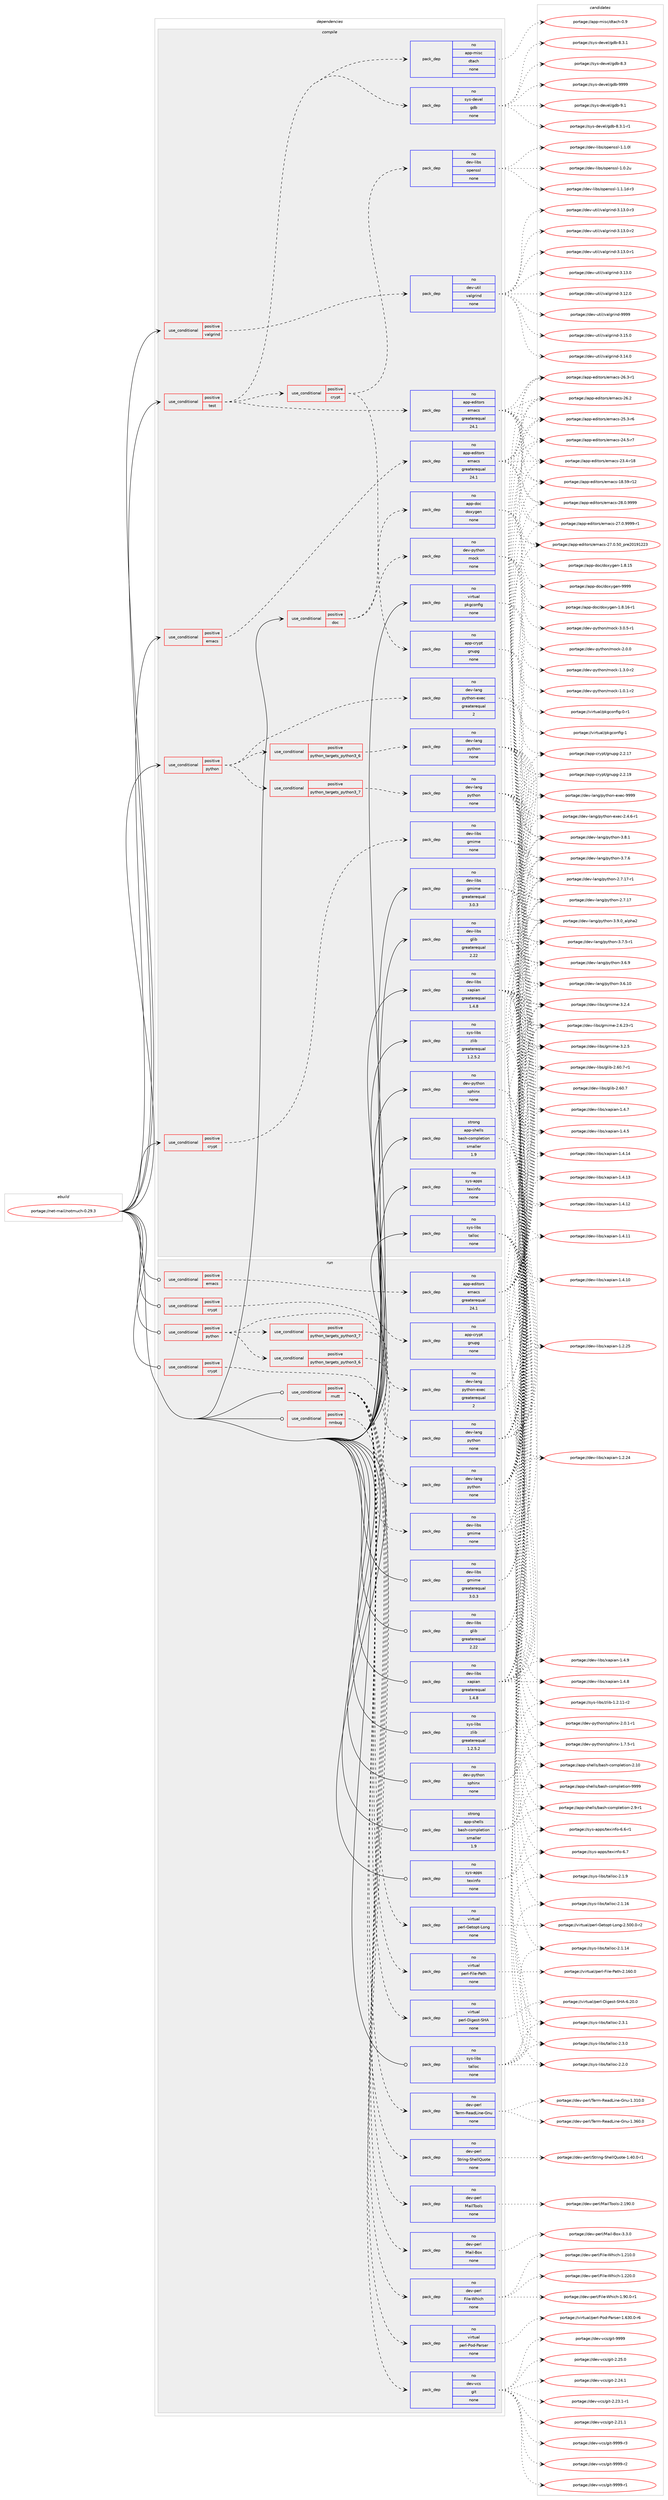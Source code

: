 digraph prolog {

# *************
# Graph options
# *************

newrank=true;
concentrate=true;
compound=true;
graph [rankdir=LR,fontname=Helvetica,fontsize=10,ranksep=1.5];#, ranksep=2.5, nodesep=0.2];
edge  [arrowhead=vee];
node  [fontname=Helvetica,fontsize=10];

# **********
# The ebuild
# **********

subgraph cluster_leftcol {
color=gray;
rank=same;
label=<<i>ebuild</i>>;
id [label="portage://net-mail/notmuch-0.29.3", color=red, width=4, href="../net-mail/notmuch-0.29.3.svg"];
}

# ****************
# The dependencies
# ****************

subgraph cluster_midcol {
color=gray;
label=<<i>dependencies</i>>;
subgraph cluster_compile {
fillcolor="#eeeeee";
style=filled;
label=<<i>compile</i>>;
subgraph cond28065 {
dependency133057 [label=<<TABLE BORDER="0" CELLBORDER="1" CELLSPACING="0" CELLPADDING="4"><TR><TD ROWSPAN="3" CELLPADDING="10">use_conditional</TD></TR><TR><TD>positive</TD></TR><TR><TD>crypt</TD></TR></TABLE>>, shape=none, color=red];
subgraph pack102787 {
dependency133058 [label=<<TABLE BORDER="0" CELLBORDER="1" CELLSPACING="0" CELLPADDING="4" WIDTH="220"><TR><TD ROWSPAN="6" CELLPADDING="30">pack_dep</TD></TR><TR><TD WIDTH="110">no</TD></TR><TR><TD>dev-libs</TD></TR><TR><TD>gmime</TD></TR><TR><TD>none</TD></TR><TR><TD></TD></TR></TABLE>>, shape=none, color=blue];
}
dependency133057:e -> dependency133058:w [weight=20,style="dashed",arrowhead="vee"];
}
id:e -> dependency133057:w [weight=20,style="solid",arrowhead="vee"];
subgraph cond28066 {
dependency133059 [label=<<TABLE BORDER="0" CELLBORDER="1" CELLSPACING="0" CELLPADDING="4"><TR><TD ROWSPAN="3" CELLPADDING="10">use_conditional</TD></TR><TR><TD>positive</TD></TR><TR><TD>doc</TD></TR></TABLE>>, shape=none, color=red];
subgraph pack102788 {
dependency133060 [label=<<TABLE BORDER="0" CELLBORDER="1" CELLSPACING="0" CELLPADDING="4" WIDTH="220"><TR><TD ROWSPAN="6" CELLPADDING="30">pack_dep</TD></TR><TR><TD WIDTH="110">no</TD></TR><TR><TD>app-doc</TD></TR><TR><TD>doxygen</TD></TR><TR><TD>none</TD></TR><TR><TD></TD></TR></TABLE>>, shape=none, color=blue];
}
dependency133059:e -> dependency133060:w [weight=20,style="dashed",arrowhead="vee"];
subgraph pack102789 {
dependency133061 [label=<<TABLE BORDER="0" CELLBORDER="1" CELLSPACING="0" CELLPADDING="4" WIDTH="220"><TR><TD ROWSPAN="6" CELLPADDING="30">pack_dep</TD></TR><TR><TD WIDTH="110">no</TD></TR><TR><TD>dev-python</TD></TR><TR><TD>mock</TD></TR><TR><TD>none</TD></TR><TR><TD></TD></TR></TABLE>>, shape=none, color=blue];
}
dependency133059:e -> dependency133061:w [weight=20,style="dashed",arrowhead="vee"];
}
id:e -> dependency133059:w [weight=20,style="solid",arrowhead="vee"];
subgraph cond28067 {
dependency133062 [label=<<TABLE BORDER="0" CELLBORDER="1" CELLSPACING="0" CELLPADDING="4"><TR><TD ROWSPAN="3" CELLPADDING="10">use_conditional</TD></TR><TR><TD>positive</TD></TR><TR><TD>emacs</TD></TR></TABLE>>, shape=none, color=red];
subgraph pack102790 {
dependency133063 [label=<<TABLE BORDER="0" CELLBORDER="1" CELLSPACING="0" CELLPADDING="4" WIDTH="220"><TR><TD ROWSPAN="6" CELLPADDING="30">pack_dep</TD></TR><TR><TD WIDTH="110">no</TD></TR><TR><TD>app-editors</TD></TR><TR><TD>emacs</TD></TR><TR><TD>greaterequal</TD></TR><TR><TD>24.1</TD></TR></TABLE>>, shape=none, color=blue];
}
dependency133062:e -> dependency133063:w [weight=20,style="dashed",arrowhead="vee"];
}
id:e -> dependency133062:w [weight=20,style="solid",arrowhead="vee"];
subgraph cond28068 {
dependency133064 [label=<<TABLE BORDER="0" CELLBORDER="1" CELLSPACING="0" CELLPADDING="4"><TR><TD ROWSPAN="3" CELLPADDING="10">use_conditional</TD></TR><TR><TD>positive</TD></TR><TR><TD>python</TD></TR></TABLE>>, shape=none, color=red];
subgraph cond28069 {
dependency133065 [label=<<TABLE BORDER="0" CELLBORDER="1" CELLSPACING="0" CELLPADDING="4"><TR><TD ROWSPAN="3" CELLPADDING="10">use_conditional</TD></TR><TR><TD>positive</TD></TR><TR><TD>python_targets_python3_6</TD></TR></TABLE>>, shape=none, color=red];
subgraph pack102791 {
dependency133066 [label=<<TABLE BORDER="0" CELLBORDER="1" CELLSPACING="0" CELLPADDING="4" WIDTH="220"><TR><TD ROWSPAN="6" CELLPADDING="30">pack_dep</TD></TR><TR><TD WIDTH="110">no</TD></TR><TR><TD>dev-lang</TD></TR><TR><TD>python</TD></TR><TR><TD>none</TD></TR><TR><TD></TD></TR></TABLE>>, shape=none, color=blue];
}
dependency133065:e -> dependency133066:w [weight=20,style="dashed",arrowhead="vee"];
}
dependency133064:e -> dependency133065:w [weight=20,style="dashed",arrowhead="vee"];
subgraph cond28070 {
dependency133067 [label=<<TABLE BORDER="0" CELLBORDER="1" CELLSPACING="0" CELLPADDING="4"><TR><TD ROWSPAN="3" CELLPADDING="10">use_conditional</TD></TR><TR><TD>positive</TD></TR><TR><TD>python_targets_python3_7</TD></TR></TABLE>>, shape=none, color=red];
subgraph pack102792 {
dependency133068 [label=<<TABLE BORDER="0" CELLBORDER="1" CELLSPACING="0" CELLPADDING="4" WIDTH="220"><TR><TD ROWSPAN="6" CELLPADDING="30">pack_dep</TD></TR><TR><TD WIDTH="110">no</TD></TR><TR><TD>dev-lang</TD></TR><TR><TD>python</TD></TR><TR><TD>none</TD></TR><TR><TD></TD></TR></TABLE>>, shape=none, color=blue];
}
dependency133067:e -> dependency133068:w [weight=20,style="dashed",arrowhead="vee"];
}
dependency133064:e -> dependency133067:w [weight=20,style="dashed",arrowhead="vee"];
subgraph pack102793 {
dependency133069 [label=<<TABLE BORDER="0" CELLBORDER="1" CELLSPACING="0" CELLPADDING="4" WIDTH="220"><TR><TD ROWSPAN="6" CELLPADDING="30">pack_dep</TD></TR><TR><TD WIDTH="110">no</TD></TR><TR><TD>dev-lang</TD></TR><TR><TD>python-exec</TD></TR><TR><TD>greaterequal</TD></TR><TR><TD>2</TD></TR></TABLE>>, shape=none, color=blue];
}
dependency133064:e -> dependency133069:w [weight=20,style="dashed",arrowhead="vee"];
}
id:e -> dependency133064:w [weight=20,style="solid",arrowhead="vee"];
subgraph cond28071 {
dependency133070 [label=<<TABLE BORDER="0" CELLBORDER="1" CELLSPACING="0" CELLPADDING="4"><TR><TD ROWSPAN="3" CELLPADDING="10">use_conditional</TD></TR><TR><TD>positive</TD></TR><TR><TD>test</TD></TR></TABLE>>, shape=none, color=red];
subgraph pack102794 {
dependency133071 [label=<<TABLE BORDER="0" CELLBORDER="1" CELLSPACING="0" CELLPADDING="4" WIDTH="220"><TR><TD ROWSPAN="6" CELLPADDING="30">pack_dep</TD></TR><TR><TD WIDTH="110">no</TD></TR><TR><TD>app-misc</TD></TR><TR><TD>dtach</TD></TR><TR><TD>none</TD></TR><TR><TD></TD></TR></TABLE>>, shape=none, color=blue];
}
dependency133070:e -> dependency133071:w [weight=20,style="dashed",arrowhead="vee"];
subgraph pack102795 {
dependency133072 [label=<<TABLE BORDER="0" CELLBORDER="1" CELLSPACING="0" CELLPADDING="4" WIDTH="220"><TR><TD ROWSPAN="6" CELLPADDING="30">pack_dep</TD></TR><TR><TD WIDTH="110">no</TD></TR><TR><TD>app-editors</TD></TR><TR><TD>emacs</TD></TR><TR><TD>greaterequal</TD></TR><TR><TD>24.1</TD></TR></TABLE>>, shape=none, color=blue];
}
dependency133070:e -> dependency133072:w [weight=20,style="dashed",arrowhead="vee"];
subgraph pack102796 {
dependency133073 [label=<<TABLE BORDER="0" CELLBORDER="1" CELLSPACING="0" CELLPADDING="4" WIDTH="220"><TR><TD ROWSPAN="6" CELLPADDING="30">pack_dep</TD></TR><TR><TD WIDTH="110">no</TD></TR><TR><TD>sys-devel</TD></TR><TR><TD>gdb</TD></TR><TR><TD>none</TD></TR><TR><TD></TD></TR></TABLE>>, shape=none, color=blue];
}
dependency133070:e -> dependency133073:w [weight=20,style="dashed",arrowhead="vee"];
subgraph cond28072 {
dependency133074 [label=<<TABLE BORDER="0" CELLBORDER="1" CELLSPACING="0" CELLPADDING="4"><TR><TD ROWSPAN="3" CELLPADDING="10">use_conditional</TD></TR><TR><TD>positive</TD></TR><TR><TD>crypt</TD></TR></TABLE>>, shape=none, color=red];
subgraph pack102797 {
dependency133075 [label=<<TABLE BORDER="0" CELLBORDER="1" CELLSPACING="0" CELLPADDING="4" WIDTH="220"><TR><TD ROWSPAN="6" CELLPADDING="30">pack_dep</TD></TR><TR><TD WIDTH="110">no</TD></TR><TR><TD>app-crypt</TD></TR><TR><TD>gnupg</TD></TR><TR><TD>none</TD></TR><TR><TD></TD></TR></TABLE>>, shape=none, color=blue];
}
dependency133074:e -> dependency133075:w [weight=20,style="dashed",arrowhead="vee"];
subgraph pack102798 {
dependency133076 [label=<<TABLE BORDER="0" CELLBORDER="1" CELLSPACING="0" CELLPADDING="4" WIDTH="220"><TR><TD ROWSPAN="6" CELLPADDING="30">pack_dep</TD></TR><TR><TD WIDTH="110">no</TD></TR><TR><TD>dev-libs</TD></TR><TR><TD>openssl</TD></TR><TR><TD>none</TD></TR><TR><TD></TD></TR></TABLE>>, shape=none, color=blue];
}
dependency133074:e -> dependency133076:w [weight=20,style="dashed",arrowhead="vee"];
}
dependency133070:e -> dependency133074:w [weight=20,style="dashed",arrowhead="vee"];
}
id:e -> dependency133070:w [weight=20,style="solid",arrowhead="vee"];
subgraph cond28073 {
dependency133077 [label=<<TABLE BORDER="0" CELLBORDER="1" CELLSPACING="0" CELLPADDING="4"><TR><TD ROWSPAN="3" CELLPADDING="10">use_conditional</TD></TR><TR><TD>positive</TD></TR><TR><TD>valgrind</TD></TR></TABLE>>, shape=none, color=red];
subgraph pack102799 {
dependency133078 [label=<<TABLE BORDER="0" CELLBORDER="1" CELLSPACING="0" CELLPADDING="4" WIDTH="220"><TR><TD ROWSPAN="6" CELLPADDING="30">pack_dep</TD></TR><TR><TD WIDTH="110">no</TD></TR><TR><TD>dev-util</TD></TR><TR><TD>valgrind</TD></TR><TR><TD>none</TD></TR><TR><TD></TD></TR></TABLE>>, shape=none, color=blue];
}
dependency133077:e -> dependency133078:w [weight=20,style="dashed",arrowhead="vee"];
}
id:e -> dependency133077:w [weight=20,style="solid",arrowhead="vee"];
subgraph pack102800 {
dependency133079 [label=<<TABLE BORDER="0" CELLBORDER="1" CELLSPACING="0" CELLPADDING="4" WIDTH="220"><TR><TD ROWSPAN="6" CELLPADDING="30">pack_dep</TD></TR><TR><TD WIDTH="110">no</TD></TR><TR><TD>dev-libs</TD></TR><TR><TD>glib</TD></TR><TR><TD>greaterequal</TD></TR><TR><TD>2.22</TD></TR></TABLE>>, shape=none, color=blue];
}
id:e -> dependency133079:w [weight=20,style="solid",arrowhead="vee"];
subgraph pack102801 {
dependency133080 [label=<<TABLE BORDER="0" CELLBORDER="1" CELLSPACING="0" CELLPADDING="4" WIDTH="220"><TR><TD ROWSPAN="6" CELLPADDING="30">pack_dep</TD></TR><TR><TD WIDTH="110">no</TD></TR><TR><TD>dev-libs</TD></TR><TR><TD>gmime</TD></TR><TR><TD>greaterequal</TD></TR><TR><TD>3.0.3</TD></TR></TABLE>>, shape=none, color=blue];
}
id:e -> dependency133080:w [weight=20,style="solid",arrowhead="vee"];
subgraph pack102802 {
dependency133081 [label=<<TABLE BORDER="0" CELLBORDER="1" CELLSPACING="0" CELLPADDING="4" WIDTH="220"><TR><TD ROWSPAN="6" CELLPADDING="30">pack_dep</TD></TR><TR><TD WIDTH="110">no</TD></TR><TR><TD>dev-libs</TD></TR><TR><TD>xapian</TD></TR><TR><TD>greaterequal</TD></TR><TR><TD>1.4.8</TD></TR></TABLE>>, shape=none, color=blue];
}
id:e -> dependency133081:w [weight=20,style="solid",arrowhead="vee"];
subgraph pack102803 {
dependency133082 [label=<<TABLE BORDER="0" CELLBORDER="1" CELLSPACING="0" CELLPADDING="4" WIDTH="220"><TR><TD ROWSPAN="6" CELLPADDING="30">pack_dep</TD></TR><TR><TD WIDTH="110">no</TD></TR><TR><TD>dev-python</TD></TR><TR><TD>sphinx</TD></TR><TR><TD>none</TD></TR><TR><TD></TD></TR></TABLE>>, shape=none, color=blue];
}
id:e -> dependency133082:w [weight=20,style="solid",arrowhead="vee"];
subgraph pack102804 {
dependency133083 [label=<<TABLE BORDER="0" CELLBORDER="1" CELLSPACING="0" CELLPADDING="4" WIDTH="220"><TR><TD ROWSPAN="6" CELLPADDING="30">pack_dep</TD></TR><TR><TD WIDTH="110">no</TD></TR><TR><TD>sys-apps</TD></TR><TR><TD>texinfo</TD></TR><TR><TD>none</TD></TR><TR><TD></TD></TR></TABLE>>, shape=none, color=blue];
}
id:e -> dependency133083:w [weight=20,style="solid",arrowhead="vee"];
subgraph pack102805 {
dependency133084 [label=<<TABLE BORDER="0" CELLBORDER="1" CELLSPACING="0" CELLPADDING="4" WIDTH="220"><TR><TD ROWSPAN="6" CELLPADDING="30">pack_dep</TD></TR><TR><TD WIDTH="110">no</TD></TR><TR><TD>sys-libs</TD></TR><TR><TD>talloc</TD></TR><TR><TD>none</TD></TR><TR><TD></TD></TR></TABLE>>, shape=none, color=blue];
}
id:e -> dependency133084:w [weight=20,style="solid",arrowhead="vee"];
subgraph pack102806 {
dependency133085 [label=<<TABLE BORDER="0" CELLBORDER="1" CELLSPACING="0" CELLPADDING="4" WIDTH="220"><TR><TD ROWSPAN="6" CELLPADDING="30">pack_dep</TD></TR><TR><TD WIDTH="110">no</TD></TR><TR><TD>sys-libs</TD></TR><TR><TD>zlib</TD></TR><TR><TD>greaterequal</TD></TR><TR><TD>1.2.5.2</TD></TR></TABLE>>, shape=none, color=blue];
}
id:e -> dependency133085:w [weight=20,style="solid",arrowhead="vee"];
subgraph pack102807 {
dependency133086 [label=<<TABLE BORDER="0" CELLBORDER="1" CELLSPACING="0" CELLPADDING="4" WIDTH="220"><TR><TD ROWSPAN="6" CELLPADDING="30">pack_dep</TD></TR><TR><TD WIDTH="110">no</TD></TR><TR><TD>virtual</TD></TR><TR><TD>pkgconfig</TD></TR><TR><TD>none</TD></TR><TR><TD></TD></TR></TABLE>>, shape=none, color=blue];
}
id:e -> dependency133086:w [weight=20,style="solid",arrowhead="vee"];
subgraph pack102808 {
dependency133087 [label=<<TABLE BORDER="0" CELLBORDER="1" CELLSPACING="0" CELLPADDING="4" WIDTH="220"><TR><TD ROWSPAN="6" CELLPADDING="30">pack_dep</TD></TR><TR><TD WIDTH="110">strong</TD></TR><TR><TD>app-shells</TD></TR><TR><TD>bash-completion</TD></TR><TR><TD>smaller</TD></TR><TR><TD>1.9</TD></TR></TABLE>>, shape=none, color=blue];
}
id:e -> dependency133087:w [weight=20,style="solid",arrowhead="vee"];
}
subgraph cluster_compileandrun {
fillcolor="#eeeeee";
style=filled;
label=<<i>compile and run</i>>;
}
subgraph cluster_run {
fillcolor="#eeeeee";
style=filled;
label=<<i>run</i>>;
subgraph cond28074 {
dependency133088 [label=<<TABLE BORDER="0" CELLBORDER="1" CELLSPACING="0" CELLPADDING="4"><TR><TD ROWSPAN="3" CELLPADDING="10">use_conditional</TD></TR><TR><TD>positive</TD></TR><TR><TD>crypt</TD></TR></TABLE>>, shape=none, color=red];
subgraph pack102809 {
dependency133089 [label=<<TABLE BORDER="0" CELLBORDER="1" CELLSPACING="0" CELLPADDING="4" WIDTH="220"><TR><TD ROWSPAN="6" CELLPADDING="30">pack_dep</TD></TR><TR><TD WIDTH="110">no</TD></TR><TR><TD>app-crypt</TD></TR><TR><TD>gnupg</TD></TR><TR><TD>none</TD></TR><TR><TD></TD></TR></TABLE>>, shape=none, color=blue];
}
dependency133088:e -> dependency133089:w [weight=20,style="dashed",arrowhead="vee"];
}
id:e -> dependency133088:w [weight=20,style="solid",arrowhead="odot"];
subgraph cond28075 {
dependency133090 [label=<<TABLE BORDER="0" CELLBORDER="1" CELLSPACING="0" CELLPADDING="4"><TR><TD ROWSPAN="3" CELLPADDING="10">use_conditional</TD></TR><TR><TD>positive</TD></TR><TR><TD>crypt</TD></TR></TABLE>>, shape=none, color=red];
subgraph pack102810 {
dependency133091 [label=<<TABLE BORDER="0" CELLBORDER="1" CELLSPACING="0" CELLPADDING="4" WIDTH="220"><TR><TD ROWSPAN="6" CELLPADDING="30">pack_dep</TD></TR><TR><TD WIDTH="110">no</TD></TR><TR><TD>dev-libs</TD></TR><TR><TD>gmime</TD></TR><TR><TD>none</TD></TR><TR><TD></TD></TR></TABLE>>, shape=none, color=blue];
}
dependency133090:e -> dependency133091:w [weight=20,style="dashed",arrowhead="vee"];
}
id:e -> dependency133090:w [weight=20,style="solid",arrowhead="odot"];
subgraph cond28076 {
dependency133092 [label=<<TABLE BORDER="0" CELLBORDER="1" CELLSPACING="0" CELLPADDING="4"><TR><TD ROWSPAN="3" CELLPADDING="10">use_conditional</TD></TR><TR><TD>positive</TD></TR><TR><TD>emacs</TD></TR></TABLE>>, shape=none, color=red];
subgraph pack102811 {
dependency133093 [label=<<TABLE BORDER="0" CELLBORDER="1" CELLSPACING="0" CELLPADDING="4" WIDTH="220"><TR><TD ROWSPAN="6" CELLPADDING="30">pack_dep</TD></TR><TR><TD WIDTH="110">no</TD></TR><TR><TD>app-editors</TD></TR><TR><TD>emacs</TD></TR><TR><TD>greaterequal</TD></TR><TR><TD>24.1</TD></TR></TABLE>>, shape=none, color=blue];
}
dependency133092:e -> dependency133093:w [weight=20,style="dashed",arrowhead="vee"];
}
id:e -> dependency133092:w [weight=20,style="solid",arrowhead="odot"];
subgraph cond28077 {
dependency133094 [label=<<TABLE BORDER="0" CELLBORDER="1" CELLSPACING="0" CELLPADDING="4"><TR><TD ROWSPAN="3" CELLPADDING="10">use_conditional</TD></TR><TR><TD>positive</TD></TR><TR><TD>mutt</TD></TR></TABLE>>, shape=none, color=red];
subgraph pack102812 {
dependency133095 [label=<<TABLE BORDER="0" CELLBORDER="1" CELLSPACING="0" CELLPADDING="4" WIDTH="220"><TR><TD ROWSPAN="6" CELLPADDING="30">pack_dep</TD></TR><TR><TD WIDTH="110">no</TD></TR><TR><TD>dev-perl</TD></TR><TR><TD>File-Which</TD></TR><TR><TD>none</TD></TR><TR><TD></TD></TR></TABLE>>, shape=none, color=blue];
}
dependency133094:e -> dependency133095:w [weight=20,style="dashed",arrowhead="vee"];
subgraph pack102813 {
dependency133096 [label=<<TABLE BORDER="0" CELLBORDER="1" CELLSPACING="0" CELLPADDING="4" WIDTH="220"><TR><TD ROWSPAN="6" CELLPADDING="30">pack_dep</TD></TR><TR><TD WIDTH="110">no</TD></TR><TR><TD>dev-perl</TD></TR><TR><TD>Mail-Box</TD></TR><TR><TD>none</TD></TR><TR><TD></TD></TR></TABLE>>, shape=none, color=blue];
}
dependency133094:e -> dependency133096:w [weight=20,style="dashed",arrowhead="vee"];
subgraph pack102814 {
dependency133097 [label=<<TABLE BORDER="0" CELLBORDER="1" CELLSPACING="0" CELLPADDING="4" WIDTH="220"><TR><TD ROWSPAN="6" CELLPADDING="30">pack_dep</TD></TR><TR><TD WIDTH="110">no</TD></TR><TR><TD>dev-perl</TD></TR><TR><TD>MailTools</TD></TR><TR><TD>none</TD></TR><TR><TD></TD></TR></TABLE>>, shape=none, color=blue];
}
dependency133094:e -> dependency133097:w [weight=20,style="dashed",arrowhead="vee"];
subgraph pack102815 {
dependency133098 [label=<<TABLE BORDER="0" CELLBORDER="1" CELLSPACING="0" CELLPADDING="4" WIDTH="220"><TR><TD ROWSPAN="6" CELLPADDING="30">pack_dep</TD></TR><TR><TD WIDTH="110">no</TD></TR><TR><TD>dev-perl</TD></TR><TR><TD>String-ShellQuote</TD></TR><TR><TD>none</TD></TR><TR><TD></TD></TR></TABLE>>, shape=none, color=blue];
}
dependency133094:e -> dependency133098:w [weight=20,style="dashed",arrowhead="vee"];
subgraph pack102816 {
dependency133099 [label=<<TABLE BORDER="0" CELLBORDER="1" CELLSPACING="0" CELLPADDING="4" WIDTH="220"><TR><TD ROWSPAN="6" CELLPADDING="30">pack_dep</TD></TR><TR><TD WIDTH="110">no</TD></TR><TR><TD>dev-perl</TD></TR><TR><TD>Term-ReadLine-Gnu</TD></TR><TR><TD>none</TD></TR><TR><TD></TD></TR></TABLE>>, shape=none, color=blue];
}
dependency133094:e -> dependency133099:w [weight=20,style="dashed",arrowhead="vee"];
subgraph pack102817 {
dependency133100 [label=<<TABLE BORDER="0" CELLBORDER="1" CELLSPACING="0" CELLPADDING="4" WIDTH="220"><TR><TD ROWSPAN="6" CELLPADDING="30">pack_dep</TD></TR><TR><TD WIDTH="110">no</TD></TR><TR><TD>virtual</TD></TR><TR><TD>perl-Digest-SHA</TD></TR><TR><TD>none</TD></TR><TR><TD></TD></TR></TABLE>>, shape=none, color=blue];
}
dependency133094:e -> dependency133100:w [weight=20,style="dashed",arrowhead="vee"];
subgraph pack102818 {
dependency133101 [label=<<TABLE BORDER="0" CELLBORDER="1" CELLSPACING="0" CELLPADDING="4" WIDTH="220"><TR><TD ROWSPAN="6" CELLPADDING="30">pack_dep</TD></TR><TR><TD WIDTH="110">no</TD></TR><TR><TD>virtual</TD></TR><TR><TD>perl-File-Path</TD></TR><TR><TD>none</TD></TR><TR><TD></TD></TR></TABLE>>, shape=none, color=blue];
}
dependency133094:e -> dependency133101:w [weight=20,style="dashed",arrowhead="vee"];
subgraph pack102819 {
dependency133102 [label=<<TABLE BORDER="0" CELLBORDER="1" CELLSPACING="0" CELLPADDING="4" WIDTH="220"><TR><TD ROWSPAN="6" CELLPADDING="30">pack_dep</TD></TR><TR><TD WIDTH="110">no</TD></TR><TR><TD>virtual</TD></TR><TR><TD>perl-Getopt-Long</TD></TR><TR><TD>none</TD></TR><TR><TD></TD></TR></TABLE>>, shape=none, color=blue];
}
dependency133094:e -> dependency133102:w [weight=20,style="dashed",arrowhead="vee"];
subgraph pack102820 {
dependency133103 [label=<<TABLE BORDER="0" CELLBORDER="1" CELLSPACING="0" CELLPADDING="4" WIDTH="220"><TR><TD ROWSPAN="6" CELLPADDING="30">pack_dep</TD></TR><TR><TD WIDTH="110">no</TD></TR><TR><TD>virtual</TD></TR><TR><TD>perl-Pod-Parser</TD></TR><TR><TD>none</TD></TR><TR><TD></TD></TR></TABLE>>, shape=none, color=blue];
}
dependency133094:e -> dependency133103:w [weight=20,style="dashed",arrowhead="vee"];
}
id:e -> dependency133094:w [weight=20,style="solid",arrowhead="odot"];
subgraph cond28078 {
dependency133104 [label=<<TABLE BORDER="0" CELLBORDER="1" CELLSPACING="0" CELLPADDING="4"><TR><TD ROWSPAN="3" CELLPADDING="10">use_conditional</TD></TR><TR><TD>positive</TD></TR><TR><TD>nmbug</TD></TR></TABLE>>, shape=none, color=red];
subgraph pack102821 {
dependency133105 [label=<<TABLE BORDER="0" CELLBORDER="1" CELLSPACING="0" CELLPADDING="4" WIDTH="220"><TR><TD ROWSPAN="6" CELLPADDING="30">pack_dep</TD></TR><TR><TD WIDTH="110">no</TD></TR><TR><TD>dev-vcs</TD></TR><TR><TD>git</TD></TR><TR><TD>none</TD></TR><TR><TD></TD></TR></TABLE>>, shape=none, color=blue];
}
dependency133104:e -> dependency133105:w [weight=20,style="dashed",arrowhead="vee"];
}
id:e -> dependency133104:w [weight=20,style="solid",arrowhead="odot"];
subgraph cond28079 {
dependency133106 [label=<<TABLE BORDER="0" CELLBORDER="1" CELLSPACING="0" CELLPADDING="4"><TR><TD ROWSPAN="3" CELLPADDING="10">use_conditional</TD></TR><TR><TD>positive</TD></TR><TR><TD>python</TD></TR></TABLE>>, shape=none, color=red];
subgraph cond28080 {
dependency133107 [label=<<TABLE BORDER="0" CELLBORDER="1" CELLSPACING="0" CELLPADDING="4"><TR><TD ROWSPAN="3" CELLPADDING="10">use_conditional</TD></TR><TR><TD>positive</TD></TR><TR><TD>python_targets_python3_6</TD></TR></TABLE>>, shape=none, color=red];
subgraph pack102822 {
dependency133108 [label=<<TABLE BORDER="0" CELLBORDER="1" CELLSPACING="0" CELLPADDING="4" WIDTH="220"><TR><TD ROWSPAN="6" CELLPADDING="30">pack_dep</TD></TR><TR><TD WIDTH="110">no</TD></TR><TR><TD>dev-lang</TD></TR><TR><TD>python</TD></TR><TR><TD>none</TD></TR><TR><TD></TD></TR></TABLE>>, shape=none, color=blue];
}
dependency133107:e -> dependency133108:w [weight=20,style="dashed",arrowhead="vee"];
}
dependency133106:e -> dependency133107:w [weight=20,style="dashed",arrowhead="vee"];
subgraph cond28081 {
dependency133109 [label=<<TABLE BORDER="0" CELLBORDER="1" CELLSPACING="0" CELLPADDING="4"><TR><TD ROWSPAN="3" CELLPADDING="10">use_conditional</TD></TR><TR><TD>positive</TD></TR><TR><TD>python_targets_python3_7</TD></TR></TABLE>>, shape=none, color=red];
subgraph pack102823 {
dependency133110 [label=<<TABLE BORDER="0" CELLBORDER="1" CELLSPACING="0" CELLPADDING="4" WIDTH="220"><TR><TD ROWSPAN="6" CELLPADDING="30">pack_dep</TD></TR><TR><TD WIDTH="110">no</TD></TR><TR><TD>dev-lang</TD></TR><TR><TD>python</TD></TR><TR><TD>none</TD></TR><TR><TD></TD></TR></TABLE>>, shape=none, color=blue];
}
dependency133109:e -> dependency133110:w [weight=20,style="dashed",arrowhead="vee"];
}
dependency133106:e -> dependency133109:w [weight=20,style="dashed",arrowhead="vee"];
subgraph pack102824 {
dependency133111 [label=<<TABLE BORDER="0" CELLBORDER="1" CELLSPACING="0" CELLPADDING="4" WIDTH="220"><TR><TD ROWSPAN="6" CELLPADDING="30">pack_dep</TD></TR><TR><TD WIDTH="110">no</TD></TR><TR><TD>dev-lang</TD></TR><TR><TD>python-exec</TD></TR><TR><TD>greaterequal</TD></TR><TR><TD>2</TD></TR></TABLE>>, shape=none, color=blue];
}
dependency133106:e -> dependency133111:w [weight=20,style="dashed",arrowhead="vee"];
}
id:e -> dependency133106:w [weight=20,style="solid",arrowhead="odot"];
subgraph pack102825 {
dependency133112 [label=<<TABLE BORDER="0" CELLBORDER="1" CELLSPACING="0" CELLPADDING="4" WIDTH="220"><TR><TD ROWSPAN="6" CELLPADDING="30">pack_dep</TD></TR><TR><TD WIDTH="110">no</TD></TR><TR><TD>dev-libs</TD></TR><TR><TD>glib</TD></TR><TR><TD>greaterequal</TD></TR><TR><TD>2.22</TD></TR></TABLE>>, shape=none, color=blue];
}
id:e -> dependency133112:w [weight=20,style="solid",arrowhead="odot"];
subgraph pack102826 {
dependency133113 [label=<<TABLE BORDER="0" CELLBORDER="1" CELLSPACING="0" CELLPADDING="4" WIDTH="220"><TR><TD ROWSPAN="6" CELLPADDING="30">pack_dep</TD></TR><TR><TD WIDTH="110">no</TD></TR><TR><TD>dev-libs</TD></TR><TR><TD>gmime</TD></TR><TR><TD>greaterequal</TD></TR><TR><TD>3.0.3</TD></TR></TABLE>>, shape=none, color=blue];
}
id:e -> dependency133113:w [weight=20,style="solid",arrowhead="odot"];
subgraph pack102827 {
dependency133114 [label=<<TABLE BORDER="0" CELLBORDER="1" CELLSPACING="0" CELLPADDING="4" WIDTH="220"><TR><TD ROWSPAN="6" CELLPADDING="30">pack_dep</TD></TR><TR><TD WIDTH="110">no</TD></TR><TR><TD>dev-libs</TD></TR><TR><TD>xapian</TD></TR><TR><TD>greaterequal</TD></TR><TR><TD>1.4.8</TD></TR></TABLE>>, shape=none, color=blue];
}
id:e -> dependency133114:w [weight=20,style="solid",arrowhead="odot"];
subgraph pack102828 {
dependency133115 [label=<<TABLE BORDER="0" CELLBORDER="1" CELLSPACING="0" CELLPADDING="4" WIDTH="220"><TR><TD ROWSPAN="6" CELLPADDING="30">pack_dep</TD></TR><TR><TD WIDTH="110">no</TD></TR><TR><TD>dev-python</TD></TR><TR><TD>sphinx</TD></TR><TR><TD>none</TD></TR><TR><TD></TD></TR></TABLE>>, shape=none, color=blue];
}
id:e -> dependency133115:w [weight=20,style="solid",arrowhead="odot"];
subgraph pack102829 {
dependency133116 [label=<<TABLE BORDER="0" CELLBORDER="1" CELLSPACING="0" CELLPADDING="4" WIDTH="220"><TR><TD ROWSPAN="6" CELLPADDING="30">pack_dep</TD></TR><TR><TD WIDTH="110">no</TD></TR><TR><TD>sys-apps</TD></TR><TR><TD>texinfo</TD></TR><TR><TD>none</TD></TR><TR><TD></TD></TR></TABLE>>, shape=none, color=blue];
}
id:e -> dependency133116:w [weight=20,style="solid",arrowhead="odot"];
subgraph pack102830 {
dependency133117 [label=<<TABLE BORDER="0" CELLBORDER="1" CELLSPACING="0" CELLPADDING="4" WIDTH="220"><TR><TD ROWSPAN="6" CELLPADDING="30">pack_dep</TD></TR><TR><TD WIDTH="110">no</TD></TR><TR><TD>sys-libs</TD></TR><TR><TD>talloc</TD></TR><TR><TD>none</TD></TR><TR><TD></TD></TR></TABLE>>, shape=none, color=blue];
}
id:e -> dependency133117:w [weight=20,style="solid",arrowhead="odot"];
subgraph pack102831 {
dependency133118 [label=<<TABLE BORDER="0" CELLBORDER="1" CELLSPACING="0" CELLPADDING="4" WIDTH="220"><TR><TD ROWSPAN="6" CELLPADDING="30">pack_dep</TD></TR><TR><TD WIDTH="110">no</TD></TR><TR><TD>sys-libs</TD></TR><TR><TD>zlib</TD></TR><TR><TD>greaterequal</TD></TR><TR><TD>1.2.5.2</TD></TR></TABLE>>, shape=none, color=blue];
}
id:e -> dependency133118:w [weight=20,style="solid",arrowhead="odot"];
subgraph pack102832 {
dependency133119 [label=<<TABLE BORDER="0" CELLBORDER="1" CELLSPACING="0" CELLPADDING="4" WIDTH="220"><TR><TD ROWSPAN="6" CELLPADDING="30">pack_dep</TD></TR><TR><TD WIDTH="110">strong</TD></TR><TR><TD>app-shells</TD></TR><TR><TD>bash-completion</TD></TR><TR><TD>smaller</TD></TR><TR><TD>1.9</TD></TR></TABLE>>, shape=none, color=blue];
}
id:e -> dependency133119:w [weight=20,style="solid",arrowhead="odot"];
}
}

# **************
# The candidates
# **************

subgraph cluster_choices {
rank=same;
color=gray;
label=<<i>candidates</i>>;

subgraph choice102787 {
color=black;
nodesep=1;
choice100101118451081059811547103109105109101455146504653 [label="portage://dev-libs/gmime-3.2.5", color=red, width=4,href="../dev-libs/gmime-3.2.5.svg"];
choice100101118451081059811547103109105109101455146504652 [label="portage://dev-libs/gmime-3.2.4", color=red, width=4,href="../dev-libs/gmime-3.2.4.svg"];
choice100101118451081059811547103109105109101455046544650514511449 [label="portage://dev-libs/gmime-2.6.23-r1", color=red, width=4,href="../dev-libs/gmime-2.6.23-r1.svg"];
dependency133058:e -> choice100101118451081059811547103109105109101455146504653:w [style=dotted,weight="100"];
dependency133058:e -> choice100101118451081059811547103109105109101455146504652:w [style=dotted,weight="100"];
dependency133058:e -> choice100101118451081059811547103109105109101455046544650514511449:w [style=dotted,weight="100"];
}
subgraph choice102788 {
color=black;
nodesep=1;
choice971121124510011199471001111201211031011104557575757 [label="portage://app-doc/doxygen-9999", color=red, width=4,href="../app-doc/doxygen-9999.svg"];
choice97112112451001119947100111120121103101110454946564649544511449 [label="portage://app-doc/doxygen-1.8.16-r1", color=red, width=4,href="../app-doc/doxygen-1.8.16-r1.svg"];
choice9711211245100111994710011112012110310111045494656464953 [label="portage://app-doc/doxygen-1.8.15", color=red, width=4,href="../app-doc/doxygen-1.8.15.svg"];
dependency133060:e -> choice971121124510011199471001111201211031011104557575757:w [style=dotted,weight="100"];
dependency133060:e -> choice97112112451001119947100111120121103101110454946564649544511449:w [style=dotted,weight="100"];
dependency133060:e -> choice9711211245100111994710011112012110310111045494656464953:w [style=dotted,weight="100"];
}
subgraph choice102789 {
color=black;
nodesep=1;
choice1001011184511212111610411111047109111991074551464846534511449 [label="portage://dev-python/mock-3.0.5-r1", color=red, width=4,href="../dev-python/mock-3.0.5-r1.svg"];
choice100101118451121211161041111104710911199107455046484648 [label="portage://dev-python/mock-2.0.0", color=red, width=4,href="../dev-python/mock-2.0.0.svg"];
choice1001011184511212111610411111047109111991074549465146484511450 [label="portage://dev-python/mock-1.3.0-r2", color=red, width=4,href="../dev-python/mock-1.3.0-r2.svg"];
choice1001011184511212111610411111047109111991074549464846494511450 [label="portage://dev-python/mock-1.0.1-r2", color=red, width=4,href="../dev-python/mock-1.0.1-r2.svg"];
dependency133061:e -> choice1001011184511212111610411111047109111991074551464846534511449:w [style=dotted,weight="100"];
dependency133061:e -> choice100101118451121211161041111104710911199107455046484648:w [style=dotted,weight="100"];
dependency133061:e -> choice1001011184511212111610411111047109111991074549465146484511450:w [style=dotted,weight="100"];
dependency133061:e -> choice1001011184511212111610411111047109111991074549464846494511450:w [style=dotted,weight="100"];
}
subgraph choice102790 {
color=black;
nodesep=1;
choice971121124510110010511611111411547101109979911545505646484657575757 [label="portage://app-editors/emacs-28.0.9999", color=red, width=4,href="../app-editors/emacs-28.0.9999.svg"];
choice9711211245101100105116111114115471011099799115455055464846575757574511449 [label="portage://app-editors/emacs-27.0.9999-r1", color=red, width=4,href="../app-editors/emacs-27.0.9999-r1.svg"];
choice97112112451011001051161111141154710110997991154550554648465348951121141015048495749505051 [label="portage://app-editors/emacs-27.0.50_pre20191223", color=red, width=4,href="../app-editors/emacs-27.0.50_pre20191223.svg"];
choice971121124510110010511611111411547101109979911545505446514511449 [label="portage://app-editors/emacs-26.3-r1", color=red, width=4,href="../app-editors/emacs-26.3-r1.svg"];
choice97112112451011001051161111141154710110997991154550544650 [label="portage://app-editors/emacs-26.2", color=red, width=4,href="../app-editors/emacs-26.2.svg"];
choice971121124510110010511611111411547101109979911545505346514511454 [label="portage://app-editors/emacs-25.3-r6", color=red, width=4,href="../app-editors/emacs-25.3-r6.svg"];
choice971121124510110010511611111411547101109979911545505246534511455 [label="portage://app-editors/emacs-24.5-r7", color=red, width=4,href="../app-editors/emacs-24.5-r7.svg"];
choice97112112451011001051161111141154710110997991154550514652451144956 [label="portage://app-editors/emacs-23.4-r18", color=red, width=4,href="../app-editors/emacs-23.4-r18.svg"];
choice9711211245101100105116111114115471011099799115454956465357451144950 [label="portage://app-editors/emacs-18.59-r12", color=red, width=4,href="../app-editors/emacs-18.59-r12.svg"];
dependency133063:e -> choice971121124510110010511611111411547101109979911545505646484657575757:w [style=dotted,weight="100"];
dependency133063:e -> choice9711211245101100105116111114115471011099799115455055464846575757574511449:w [style=dotted,weight="100"];
dependency133063:e -> choice97112112451011001051161111141154710110997991154550554648465348951121141015048495749505051:w [style=dotted,weight="100"];
dependency133063:e -> choice971121124510110010511611111411547101109979911545505446514511449:w [style=dotted,weight="100"];
dependency133063:e -> choice97112112451011001051161111141154710110997991154550544650:w [style=dotted,weight="100"];
dependency133063:e -> choice971121124510110010511611111411547101109979911545505346514511454:w [style=dotted,weight="100"];
dependency133063:e -> choice971121124510110010511611111411547101109979911545505246534511455:w [style=dotted,weight="100"];
dependency133063:e -> choice97112112451011001051161111141154710110997991154550514652451144956:w [style=dotted,weight="100"];
dependency133063:e -> choice9711211245101100105116111114115471011099799115454956465357451144950:w [style=dotted,weight="100"];
}
subgraph choice102791 {
color=black;
nodesep=1;
choice10010111845108971101034711212111610411111045514657464895971081121049750 [label="portage://dev-lang/python-3.9.0_alpha2", color=red, width=4,href="../dev-lang/python-3.9.0_alpha2.svg"];
choice100101118451089711010347112121116104111110455146564649 [label="portage://dev-lang/python-3.8.1", color=red, width=4,href="../dev-lang/python-3.8.1.svg"];
choice100101118451089711010347112121116104111110455146554654 [label="portage://dev-lang/python-3.7.6", color=red, width=4,href="../dev-lang/python-3.7.6.svg"];
choice1001011184510897110103471121211161041111104551465546534511449 [label="portage://dev-lang/python-3.7.5-r1", color=red, width=4,href="../dev-lang/python-3.7.5-r1.svg"];
choice100101118451089711010347112121116104111110455146544657 [label="portage://dev-lang/python-3.6.9", color=red, width=4,href="../dev-lang/python-3.6.9.svg"];
choice10010111845108971101034711212111610411111045514654464948 [label="portage://dev-lang/python-3.6.10", color=red, width=4,href="../dev-lang/python-3.6.10.svg"];
choice100101118451089711010347112121116104111110455046554649554511449 [label="portage://dev-lang/python-2.7.17-r1", color=red, width=4,href="../dev-lang/python-2.7.17-r1.svg"];
choice10010111845108971101034711212111610411111045504655464955 [label="portage://dev-lang/python-2.7.17", color=red, width=4,href="../dev-lang/python-2.7.17.svg"];
dependency133066:e -> choice10010111845108971101034711212111610411111045514657464895971081121049750:w [style=dotted,weight="100"];
dependency133066:e -> choice100101118451089711010347112121116104111110455146564649:w [style=dotted,weight="100"];
dependency133066:e -> choice100101118451089711010347112121116104111110455146554654:w [style=dotted,weight="100"];
dependency133066:e -> choice1001011184510897110103471121211161041111104551465546534511449:w [style=dotted,weight="100"];
dependency133066:e -> choice100101118451089711010347112121116104111110455146544657:w [style=dotted,weight="100"];
dependency133066:e -> choice10010111845108971101034711212111610411111045514654464948:w [style=dotted,weight="100"];
dependency133066:e -> choice100101118451089711010347112121116104111110455046554649554511449:w [style=dotted,weight="100"];
dependency133066:e -> choice10010111845108971101034711212111610411111045504655464955:w [style=dotted,weight="100"];
}
subgraph choice102792 {
color=black;
nodesep=1;
choice10010111845108971101034711212111610411111045514657464895971081121049750 [label="portage://dev-lang/python-3.9.0_alpha2", color=red, width=4,href="../dev-lang/python-3.9.0_alpha2.svg"];
choice100101118451089711010347112121116104111110455146564649 [label="portage://dev-lang/python-3.8.1", color=red, width=4,href="../dev-lang/python-3.8.1.svg"];
choice100101118451089711010347112121116104111110455146554654 [label="portage://dev-lang/python-3.7.6", color=red, width=4,href="../dev-lang/python-3.7.6.svg"];
choice1001011184510897110103471121211161041111104551465546534511449 [label="portage://dev-lang/python-3.7.5-r1", color=red, width=4,href="../dev-lang/python-3.7.5-r1.svg"];
choice100101118451089711010347112121116104111110455146544657 [label="portage://dev-lang/python-3.6.9", color=red, width=4,href="../dev-lang/python-3.6.9.svg"];
choice10010111845108971101034711212111610411111045514654464948 [label="portage://dev-lang/python-3.6.10", color=red, width=4,href="../dev-lang/python-3.6.10.svg"];
choice100101118451089711010347112121116104111110455046554649554511449 [label="portage://dev-lang/python-2.7.17-r1", color=red, width=4,href="../dev-lang/python-2.7.17-r1.svg"];
choice10010111845108971101034711212111610411111045504655464955 [label="portage://dev-lang/python-2.7.17", color=red, width=4,href="../dev-lang/python-2.7.17.svg"];
dependency133068:e -> choice10010111845108971101034711212111610411111045514657464895971081121049750:w [style=dotted,weight="100"];
dependency133068:e -> choice100101118451089711010347112121116104111110455146564649:w [style=dotted,weight="100"];
dependency133068:e -> choice100101118451089711010347112121116104111110455146554654:w [style=dotted,weight="100"];
dependency133068:e -> choice1001011184510897110103471121211161041111104551465546534511449:w [style=dotted,weight="100"];
dependency133068:e -> choice100101118451089711010347112121116104111110455146544657:w [style=dotted,weight="100"];
dependency133068:e -> choice10010111845108971101034711212111610411111045514654464948:w [style=dotted,weight="100"];
dependency133068:e -> choice100101118451089711010347112121116104111110455046554649554511449:w [style=dotted,weight="100"];
dependency133068:e -> choice10010111845108971101034711212111610411111045504655464955:w [style=dotted,weight="100"];
}
subgraph choice102793 {
color=black;
nodesep=1;
choice10010111845108971101034711212111610411111045101120101994557575757 [label="portage://dev-lang/python-exec-9999", color=red, width=4,href="../dev-lang/python-exec-9999.svg"];
choice10010111845108971101034711212111610411111045101120101994550465246544511449 [label="portage://dev-lang/python-exec-2.4.6-r1", color=red, width=4,href="../dev-lang/python-exec-2.4.6-r1.svg"];
dependency133069:e -> choice10010111845108971101034711212111610411111045101120101994557575757:w [style=dotted,weight="100"];
dependency133069:e -> choice10010111845108971101034711212111610411111045101120101994550465246544511449:w [style=dotted,weight="100"];
}
subgraph choice102794 {
color=black;
nodesep=1;
choice97112112451091051159947100116979910445484657 [label="portage://app-misc/dtach-0.9", color=red, width=4,href="../app-misc/dtach-0.9.svg"];
dependency133071:e -> choice97112112451091051159947100116979910445484657:w [style=dotted,weight="100"];
}
subgraph choice102795 {
color=black;
nodesep=1;
choice971121124510110010511611111411547101109979911545505646484657575757 [label="portage://app-editors/emacs-28.0.9999", color=red, width=4,href="../app-editors/emacs-28.0.9999.svg"];
choice9711211245101100105116111114115471011099799115455055464846575757574511449 [label="portage://app-editors/emacs-27.0.9999-r1", color=red, width=4,href="../app-editors/emacs-27.0.9999-r1.svg"];
choice97112112451011001051161111141154710110997991154550554648465348951121141015048495749505051 [label="portage://app-editors/emacs-27.0.50_pre20191223", color=red, width=4,href="../app-editors/emacs-27.0.50_pre20191223.svg"];
choice971121124510110010511611111411547101109979911545505446514511449 [label="portage://app-editors/emacs-26.3-r1", color=red, width=4,href="../app-editors/emacs-26.3-r1.svg"];
choice97112112451011001051161111141154710110997991154550544650 [label="portage://app-editors/emacs-26.2", color=red, width=4,href="../app-editors/emacs-26.2.svg"];
choice971121124510110010511611111411547101109979911545505346514511454 [label="portage://app-editors/emacs-25.3-r6", color=red, width=4,href="../app-editors/emacs-25.3-r6.svg"];
choice971121124510110010511611111411547101109979911545505246534511455 [label="portage://app-editors/emacs-24.5-r7", color=red, width=4,href="../app-editors/emacs-24.5-r7.svg"];
choice97112112451011001051161111141154710110997991154550514652451144956 [label="portage://app-editors/emacs-23.4-r18", color=red, width=4,href="../app-editors/emacs-23.4-r18.svg"];
choice9711211245101100105116111114115471011099799115454956465357451144950 [label="portage://app-editors/emacs-18.59-r12", color=red, width=4,href="../app-editors/emacs-18.59-r12.svg"];
dependency133072:e -> choice971121124510110010511611111411547101109979911545505646484657575757:w [style=dotted,weight="100"];
dependency133072:e -> choice9711211245101100105116111114115471011099799115455055464846575757574511449:w [style=dotted,weight="100"];
dependency133072:e -> choice97112112451011001051161111141154710110997991154550554648465348951121141015048495749505051:w [style=dotted,weight="100"];
dependency133072:e -> choice971121124510110010511611111411547101109979911545505446514511449:w [style=dotted,weight="100"];
dependency133072:e -> choice97112112451011001051161111141154710110997991154550544650:w [style=dotted,weight="100"];
dependency133072:e -> choice971121124510110010511611111411547101109979911545505346514511454:w [style=dotted,weight="100"];
dependency133072:e -> choice971121124510110010511611111411547101109979911545505246534511455:w [style=dotted,weight="100"];
dependency133072:e -> choice97112112451011001051161111141154710110997991154550514652451144956:w [style=dotted,weight="100"];
dependency133072:e -> choice9711211245101100105116111114115471011099799115454956465357451144950:w [style=dotted,weight="100"];
}
subgraph choice102796 {
color=black;
nodesep=1;
choice1151211154510010111810110847103100984557575757 [label="portage://sys-devel/gdb-9999", color=red, width=4,href="../sys-devel/gdb-9999.svg"];
choice11512111545100101118101108471031009845574649 [label="portage://sys-devel/gdb-9.1", color=red, width=4,href="../sys-devel/gdb-9.1.svg"];
choice1151211154510010111810110847103100984556465146494511449 [label="portage://sys-devel/gdb-8.3.1-r1", color=red, width=4,href="../sys-devel/gdb-8.3.1-r1.svg"];
choice115121115451001011181011084710310098455646514649 [label="portage://sys-devel/gdb-8.3.1", color=red, width=4,href="../sys-devel/gdb-8.3.1.svg"];
choice11512111545100101118101108471031009845564651 [label="portage://sys-devel/gdb-8.3", color=red, width=4,href="../sys-devel/gdb-8.3.svg"];
dependency133073:e -> choice1151211154510010111810110847103100984557575757:w [style=dotted,weight="100"];
dependency133073:e -> choice11512111545100101118101108471031009845574649:w [style=dotted,weight="100"];
dependency133073:e -> choice1151211154510010111810110847103100984556465146494511449:w [style=dotted,weight="100"];
dependency133073:e -> choice115121115451001011181011084710310098455646514649:w [style=dotted,weight="100"];
dependency133073:e -> choice11512111545100101118101108471031009845564651:w [style=dotted,weight="100"];
}
subgraph choice102797 {
color=black;
nodesep=1;
choice9711211245991141211121164710311011711210345504650464957 [label="portage://app-crypt/gnupg-2.2.19", color=red, width=4,href="../app-crypt/gnupg-2.2.19.svg"];
choice9711211245991141211121164710311011711210345504650464955 [label="portage://app-crypt/gnupg-2.2.17", color=red, width=4,href="../app-crypt/gnupg-2.2.17.svg"];
dependency133075:e -> choice9711211245991141211121164710311011711210345504650464957:w [style=dotted,weight="100"];
dependency133075:e -> choice9711211245991141211121164710311011711210345504650464955:w [style=dotted,weight="100"];
}
subgraph choice102798 {
color=black;
nodesep=1;
choice1001011184510810598115471111121011101151151084549464946491004511451 [label="portage://dev-libs/openssl-1.1.1d-r3", color=red, width=4,href="../dev-libs/openssl-1.1.1d-r3.svg"];
choice100101118451081059811547111112101110115115108454946494648108 [label="portage://dev-libs/openssl-1.1.0l", color=red, width=4,href="../dev-libs/openssl-1.1.0l.svg"];
choice100101118451081059811547111112101110115115108454946484650117 [label="portage://dev-libs/openssl-1.0.2u", color=red, width=4,href="../dev-libs/openssl-1.0.2u.svg"];
dependency133076:e -> choice1001011184510810598115471111121011101151151084549464946491004511451:w [style=dotted,weight="100"];
dependency133076:e -> choice100101118451081059811547111112101110115115108454946494648108:w [style=dotted,weight="100"];
dependency133076:e -> choice100101118451081059811547111112101110115115108454946484650117:w [style=dotted,weight="100"];
}
subgraph choice102799 {
color=black;
nodesep=1;
choice1001011184511711610510847118971081031141051101004557575757 [label="portage://dev-util/valgrind-9999", color=red, width=4,href="../dev-util/valgrind-9999.svg"];
choice10010111845117116105108471189710810311410511010045514649534648 [label="portage://dev-util/valgrind-3.15.0", color=red, width=4,href="../dev-util/valgrind-3.15.0.svg"];
choice10010111845117116105108471189710810311410511010045514649524648 [label="portage://dev-util/valgrind-3.14.0", color=red, width=4,href="../dev-util/valgrind-3.14.0.svg"];
choice100101118451171161051084711897108103114105110100455146495146484511451 [label="portage://dev-util/valgrind-3.13.0-r3", color=red, width=4,href="../dev-util/valgrind-3.13.0-r3.svg"];
choice100101118451171161051084711897108103114105110100455146495146484511450 [label="portage://dev-util/valgrind-3.13.0-r2", color=red, width=4,href="../dev-util/valgrind-3.13.0-r2.svg"];
choice100101118451171161051084711897108103114105110100455146495146484511449 [label="portage://dev-util/valgrind-3.13.0-r1", color=red, width=4,href="../dev-util/valgrind-3.13.0-r1.svg"];
choice10010111845117116105108471189710810311410511010045514649514648 [label="portage://dev-util/valgrind-3.13.0", color=red, width=4,href="../dev-util/valgrind-3.13.0.svg"];
choice10010111845117116105108471189710810311410511010045514649504648 [label="portage://dev-util/valgrind-3.12.0", color=red, width=4,href="../dev-util/valgrind-3.12.0.svg"];
dependency133078:e -> choice1001011184511711610510847118971081031141051101004557575757:w [style=dotted,weight="100"];
dependency133078:e -> choice10010111845117116105108471189710810311410511010045514649534648:w [style=dotted,weight="100"];
dependency133078:e -> choice10010111845117116105108471189710810311410511010045514649524648:w [style=dotted,weight="100"];
dependency133078:e -> choice100101118451171161051084711897108103114105110100455146495146484511451:w [style=dotted,weight="100"];
dependency133078:e -> choice100101118451171161051084711897108103114105110100455146495146484511450:w [style=dotted,weight="100"];
dependency133078:e -> choice100101118451171161051084711897108103114105110100455146495146484511449:w [style=dotted,weight="100"];
dependency133078:e -> choice10010111845117116105108471189710810311410511010045514649514648:w [style=dotted,weight="100"];
dependency133078:e -> choice10010111845117116105108471189710810311410511010045514649504648:w [style=dotted,weight="100"];
}
subgraph choice102800 {
color=black;
nodesep=1;
choice10010111845108105981154710310810598455046544846554511449 [label="portage://dev-libs/glib-2.60.7-r1", color=red, width=4,href="../dev-libs/glib-2.60.7-r1.svg"];
choice1001011184510810598115471031081059845504654484655 [label="portage://dev-libs/glib-2.60.7", color=red, width=4,href="../dev-libs/glib-2.60.7.svg"];
dependency133079:e -> choice10010111845108105981154710310810598455046544846554511449:w [style=dotted,weight="100"];
dependency133079:e -> choice1001011184510810598115471031081059845504654484655:w [style=dotted,weight="100"];
}
subgraph choice102801 {
color=black;
nodesep=1;
choice100101118451081059811547103109105109101455146504653 [label="portage://dev-libs/gmime-3.2.5", color=red, width=4,href="../dev-libs/gmime-3.2.5.svg"];
choice100101118451081059811547103109105109101455146504652 [label="portage://dev-libs/gmime-3.2.4", color=red, width=4,href="../dev-libs/gmime-3.2.4.svg"];
choice100101118451081059811547103109105109101455046544650514511449 [label="portage://dev-libs/gmime-2.6.23-r1", color=red, width=4,href="../dev-libs/gmime-2.6.23-r1.svg"];
dependency133080:e -> choice100101118451081059811547103109105109101455146504653:w [style=dotted,weight="100"];
dependency133080:e -> choice100101118451081059811547103109105109101455146504652:w [style=dotted,weight="100"];
dependency133080:e -> choice100101118451081059811547103109105109101455046544650514511449:w [style=dotted,weight="100"];
}
subgraph choice102802 {
color=black;
nodesep=1;
choice1001011184510810598115471209711210597110454946524657 [label="portage://dev-libs/xapian-1.4.9", color=red, width=4,href="../dev-libs/xapian-1.4.9.svg"];
choice1001011184510810598115471209711210597110454946524656 [label="portage://dev-libs/xapian-1.4.8", color=red, width=4,href="../dev-libs/xapian-1.4.8.svg"];
choice1001011184510810598115471209711210597110454946524655 [label="portage://dev-libs/xapian-1.4.7", color=red, width=4,href="../dev-libs/xapian-1.4.7.svg"];
choice1001011184510810598115471209711210597110454946524653 [label="portage://dev-libs/xapian-1.4.5", color=red, width=4,href="../dev-libs/xapian-1.4.5.svg"];
choice100101118451081059811547120971121059711045494652464952 [label="portage://dev-libs/xapian-1.4.14", color=red, width=4,href="../dev-libs/xapian-1.4.14.svg"];
choice100101118451081059811547120971121059711045494652464951 [label="portage://dev-libs/xapian-1.4.13", color=red, width=4,href="../dev-libs/xapian-1.4.13.svg"];
choice100101118451081059811547120971121059711045494652464950 [label="portage://dev-libs/xapian-1.4.12", color=red, width=4,href="../dev-libs/xapian-1.4.12.svg"];
choice100101118451081059811547120971121059711045494652464949 [label="portage://dev-libs/xapian-1.4.11", color=red, width=4,href="../dev-libs/xapian-1.4.11.svg"];
choice100101118451081059811547120971121059711045494652464948 [label="portage://dev-libs/xapian-1.4.10", color=red, width=4,href="../dev-libs/xapian-1.4.10.svg"];
choice100101118451081059811547120971121059711045494650465053 [label="portage://dev-libs/xapian-1.2.25", color=red, width=4,href="../dev-libs/xapian-1.2.25.svg"];
choice100101118451081059811547120971121059711045494650465052 [label="portage://dev-libs/xapian-1.2.24", color=red, width=4,href="../dev-libs/xapian-1.2.24.svg"];
dependency133081:e -> choice1001011184510810598115471209711210597110454946524657:w [style=dotted,weight="100"];
dependency133081:e -> choice1001011184510810598115471209711210597110454946524656:w [style=dotted,weight="100"];
dependency133081:e -> choice1001011184510810598115471209711210597110454946524655:w [style=dotted,weight="100"];
dependency133081:e -> choice1001011184510810598115471209711210597110454946524653:w [style=dotted,weight="100"];
dependency133081:e -> choice100101118451081059811547120971121059711045494652464952:w [style=dotted,weight="100"];
dependency133081:e -> choice100101118451081059811547120971121059711045494652464951:w [style=dotted,weight="100"];
dependency133081:e -> choice100101118451081059811547120971121059711045494652464950:w [style=dotted,weight="100"];
dependency133081:e -> choice100101118451081059811547120971121059711045494652464949:w [style=dotted,weight="100"];
dependency133081:e -> choice100101118451081059811547120971121059711045494652464948:w [style=dotted,weight="100"];
dependency133081:e -> choice100101118451081059811547120971121059711045494650465053:w [style=dotted,weight="100"];
dependency133081:e -> choice100101118451081059811547120971121059711045494650465052:w [style=dotted,weight="100"];
}
subgraph choice102803 {
color=black;
nodesep=1;
choice10010111845112121116104111110471151121041051101204550464846494511449 [label="portage://dev-python/sphinx-2.0.1-r1", color=red, width=4,href="../dev-python/sphinx-2.0.1-r1.svg"];
choice10010111845112121116104111110471151121041051101204549465546534511449 [label="portage://dev-python/sphinx-1.7.5-r1", color=red, width=4,href="../dev-python/sphinx-1.7.5-r1.svg"];
dependency133082:e -> choice10010111845112121116104111110471151121041051101204550464846494511449:w [style=dotted,weight="100"];
dependency133082:e -> choice10010111845112121116104111110471151121041051101204549465546534511449:w [style=dotted,weight="100"];
}
subgraph choice102804 {
color=black;
nodesep=1;
choice11512111545971121121154711610112010511010211145544655 [label="portage://sys-apps/texinfo-6.7", color=red, width=4,href="../sys-apps/texinfo-6.7.svg"];
choice115121115459711211211547116101120105110102111455446544511449 [label="portage://sys-apps/texinfo-6.6-r1", color=red, width=4,href="../sys-apps/texinfo-6.6-r1.svg"];
dependency133083:e -> choice11512111545971121121154711610112010511010211145544655:w [style=dotted,weight="100"];
dependency133083:e -> choice115121115459711211211547116101120105110102111455446544511449:w [style=dotted,weight="100"];
}
subgraph choice102805 {
color=black;
nodesep=1;
choice1151211154510810598115471169710810811199455046514649 [label="portage://sys-libs/talloc-2.3.1", color=red, width=4,href="../sys-libs/talloc-2.3.1.svg"];
choice1151211154510810598115471169710810811199455046514648 [label="portage://sys-libs/talloc-2.3.0", color=red, width=4,href="../sys-libs/talloc-2.3.0.svg"];
choice1151211154510810598115471169710810811199455046504648 [label="portage://sys-libs/talloc-2.2.0", color=red, width=4,href="../sys-libs/talloc-2.2.0.svg"];
choice1151211154510810598115471169710810811199455046494657 [label="portage://sys-libs/talloc-2.1.9", color=red, width=4,href="../sys-libs/talloc-2.1.9.svg"];
choice115121115451081059811547116971081081119945504649464954 [label="portage://sys-libs/talloc-2.1.16", color=red, width=4,href="../sys-libs/talloc-2.1.16.svg"];
choice115121115451081059811547116971081081119945504649464952 [label="portage://sys-libs/talloc-2.1.14", color=red, width=4,href="../sys-libs/talloc-2.1.14.svg"];
dependency133084:e -> choice1151211154510810598115471169710810811199455046514649:w [style=dotted,weight="100"];
dependency133084:e -> choice1151211154510810598115471169710810811199455046514648:w [style=dotted,weight="100"];
dependency133084:e -> choice1151211154510810598115471169710810811199455046504648:w [style=dotted,weight="100"];
dependency133084:e -> choice1151211154510810598115471169710810811199455046494657:w [style=dotted,weight="100"];
dependency133084:e -> choice115121115451081059811547116971081081119945504649464954:w [style=dotted,weight="100"];
dependency133084:e -> choice115121115451081059811547116971081081119945504649464952:w [style=dotted,weight="100"];
}
subgraph choice102806 {
color=black;
nodesep=1;
choice11512111545108105981154712210810598454946504649494511450 [label="portage://sys-libs/zlib-1.2.11-r2", color=red, width=4,href="../sys-libs/zlib-1.2.11-r2.svg"];
dependency133085:e -> choice11512111545108105981154712210810598454946504649494511450:w [style=dotted,weight="100"];
}
subgraph choice102807 {
color=black;
nodesep=1;
choice1181051141161179710847112107103991111101021051034549 [label="portage://virtual/pkgconfig-1", color=red, width=4,href="../virtual/pkgconfig-1.svg"];
choice11810511411611797108471121071039911111010210510345484511449 [label="portage://virtual/pkgconfig-0-r1", color=red, width=4,href="../virtual/pkgconfig-0-r1.svg"];
dependency133086:e -> choice1181051141161179710847112107103991111101021051034549:w [style=dotted,weight="100"];
dependency133086:e -> choice11810511411611797108471121071039911111010210510345484511449:w [style=dotted,weight="100"];
}
subgraph choice102808 {
color=black;
nodesep=1;
choice971121124511510410110810811547989711510445991111091121081011161051111104557575757 [label="portage://app-shells/bash-completion-9999", color=red, width=4,href="../app-shells/bash-completion-9999.svg"];
choice97112112451151041011081081154798971151044599111109112108101116105111110455046574511449 [label="portage://app-shells/bash-completion-2.9-r1", color=red, width=4,href="../app-shells/bash-completion-2.9-r1.svg"];
choice971121124511510410110810811547989711510445991111091121081011161051111104550464948 [label="portage://app-shells/bash-completion-2.10", color=red, width=4,href="../app-shells/bash-completion-2.10.svg"];
dependency133087:e -> choice971121124511510410110810811547989711510445991111091121081011161051111104557575757:w [style=dotted,weight="100"];
dependency133087:e -> choice97112112451151041011081081154798971151044599111109112108101116105111110455046574511449:w [style=dotted,weight="100"];
dependency133087:e -> choice971121124511510410110810811547989711510445991111091121081011161051111104550464948:w [style=dotted,weight="100"];
}
subgraph choice102809 {
color=black;
nodesep=1;
choice9711211245991141211121164710311011711210345504650464957 [label="portage://app-crypt/gnupg-2.2.19", color=red, width=4,href="../app-crypt/gnupg-2.2.19.svg"];
choice9711211245991141211121164710311011711210345504650464955 [label="portage://app-crypt/gnupg-2.2.17", color=red, width=4,href="../app-crypt/gnupg-2.2.17.svg"];
dependency133089:e -> choice9711211245991141211121164710311011711210345504650464957:w [style=dotted,weight="100"];
dependency133089:e -> choice9711211245991141211121164710311011711210345504650464955:w [style=dotted,weight="100"];
}
subgraph choice102810 {
color=black;
nodesep=1;
choice100101118451081059811547103109105109101455146504653 [label="portage://dev-libs/gmime-3.2.5", color=red, width=4,href="../dev-libs/gmime-3.2.5.svg"];
choice100101118451081059811547103109105109101455146504652 [label="portage://dev-libs/gmime-3.2.4", color=red, width=4,href="../dev-libs/gmime-3.2.4.svg"];
choice100101118451081059811547103109105109101455046544650514511449 [label="portage://dev-libs/gmime-2.6.23-r1", color=red, width=4,href="../dev-libs/gmime-2.6.23-r1.svg"];
dependency133091:e -> choice100101118451081059811547103109105109101455146504653:w [style=dotted,weight="100"];
dependency133091:e -> choice100101118451081059811547103109105109101455146504652:w [style=dotted,weight="100"];
dependency133091:e -> choice100101118451081059811547103109105109101455046544650514511449:w [style=dotted,weight="100"];
}
subgraph choice102811 {
color=black;
nodesep=1;
choice971121124510110010511611111411547101109979911545505646484657575757 [label="portage://app-editors/emacs-28.0.9999", color=red, width=4,href="../app-editors/emacs-28.0.9999.svg"];
choice9711211245101100105116111114115471011099799115455055464846575757574511449 [label="portage://app-editors/emacs-27.0.9999-r1", color=red, width=4,href="../app-editors/emacs-27.0.9999-r1.svg"];
choice97112112451011001051161111141154710110997991154550554648465348951121141015048495749505051 [label="portage://app-editors/emacs-27.0.50_pre20191223", color=red, width=4,href="../app-editors/emacs-27.0.50_pre20191223.svg"];
choice971121124510110010511611111411547101109979911545505446514511449 [label="portage://app-editors/emacs-26.3-r1", color=red, width=4,href="../app-editors/emacs-26.3-r1.svg"];
choice97112112451011001051161111141154710110997991154550544650 [label="portage://app-editors/emacs-26.2", color=red, width=4,href="../app-editors/emacs-26.2.svg"];
choice971121124510110010511611111411547101109979911545505346514511454 [label="portage://app-editors/emacs-25.3-r6", color=red, width=4,href="../app-editors/emacs-25.3-r6.svg"];
choice971121124510110010511611111411547101109979911545505246534511455 [label="portage://app-editors/emacs-24.5-r7", color=red, width=4,href="../app-editors/emacs-24.5-r7.svg"];
choice97112112451011001051161111141154710110997991154550514652451144956 [label="portage://app-editors/emacs-23.4-r18", color=red, width=4,href="../app-editors/emacs-23.4-r18.svg"];
choice9711211245101100105116111114115471011099799115454956465357451144950 [label="portage://app-editors/emacs-18.59-r12", color=red, width=4,href="../app-editors/emacs-18.59-r12.svg"];
dependency133093:e -> choice971121124510110010511611111411547101109979911545505646484657575757:w [style=dotted,weight="100"];
dependency133093:e -> choice9711211245101100105116111114115471011099799115455055464846575757574511449:w [style=dotted,weight="100"];
dependency133093:e -> choice97112112451011001051161111141154710110997991154550554648465348951121141015048495749505051:w [style=dotted,weight="100"];
dependency133093:e -> choice971121124510110010511611111411547101109979911545505446514511449:w [style=dotted,weight="100"];
dependency133093:e -> choice97112112451011001051161111141154710110997991154550544650:w [style=dotted,weight="100"];
dependency133093:e -> choice971121124510110010511611111411547101109979911545505346514511454:w [style=dotted,weight="100"];
dependency133093:e -> choice971121124510110010511611111411547101109979911545505246534511455:w [style=dotted,weight="100"];
dependency133093:e -> choice97112112451011001051161111141154710110997991154550514652451144956:w [style=dotted,weight="100"];
dependency133093:e -> choice9711211245101100105116111114115471011099799115454956465357451144950:w [style=dotted,weight="100"];
}
subgraph choice102812 {
color=black;
nodesep=1;
choice100101118451121011141084770105108101458710410599104454946574846484511449 [label="portage://dev-perl/File-Which-1.90.0-r1", color=red, width=4,href="../dev-perl/File-Which-1.90.0-r1.svg"];
choice1001011184511210111410847701051081014587104105991044549465050484648 [label="portage://dev-perl/File-Which-1.220.0", color=red, width=4,href="../dev-perl/File-Which-1.220.0.svg"];
choice1001011184511210111410847701051081014587104105991044549465049484648 [label="portage://dev-perl/File-Which-1.210.0", color=red, width=4,href="../dev-perl/File-Which-1.210.0.svg"];
dependency133095:e -> choice100101118451121011141084770105108101458710410599104454946574846484511449:w [style=dotted,weight="100"];
dependency133095:e -> choice1001011184511210111410847701051081014587104105991044549465050484648:w [style=dotted,weight="100"];
dependency133095:e -> choice1001011184511210111410847701051081014587104105991044549465049484648:w [style=dotted,weight="100"];
}
subgraph choice102813 {
color=black;
nodesep=1;
choice100101118451121011141084777971051084566111120455146514648 [label="portage://dev-perl/Mail-Box-3.3.0", color=red, width=4,href="../dev-perl/Mail-Box-3.3.0.svg"];
dependency133096:e -> choice100101118451121011141084777971051084566111120455146514648:w [style=dotted,weight="100"];
}
subgraph choice102814 {
color=black;
nodesep=1;
choice10010111845112101114108477797105108841111111081154550464957484648 [label="portage://dev-perl/MailTools-2.190.0", color=red, width=4,href="../dev-perl/MailTools-2.190.0.svg"];
dependency133097:e -> choice10010111845112101114108477797105108841111111081154550464957484648:w [style=dotted,weight="100"];
}
subgraph choice102815 {
color=black;
nodesep=1;
choice100101118451121011141084783116114105110103458310410110810881117111116101454946524846484511449 [label="portage://dev-perl/String-ShellQuote-1.40.0-r1", color=red, width=4,href="../dev-perl/String-ShellQuote-1.40.0-r1.svg"];
dependency133098:e -> choice100101118451121011141084783116114105110103458310410110810881117111116101454946524846484511449:w [style=dotted,weight="100"];
}
subgraph choice102816 {
color=black;
nodesep=1;
choice1001011184511210111410847841011141094582101971007610511010145711101174549465154484648 [label="portage://dev-perl/Term-ReadLine-Gnu-1.360.0", color=red, width=4,href="../dev-perl/Term-ReadLine-Gnu-1.360.0.svg"];
choice1001011184511210111410847841011141094582101971007610511010145711101174549465149484648 [label="portage://dev-perl/Term-ReadLine-Gnu-1.310.0", color=red, width=4,href="../dev-perl/Term-ReadLine-Gnu-1.310.0.svg"];
dependency133099:e -> choice1001011184511210111410847841011141094582101971007610511010145711101174549465154484648:w [style=dotted,weight="100"];
dependency133099:e -> choice1001011184511210111410847841011141094582101971007610511010145711101174549465149484648:w [style=dotted,weight="100"];
}
subgraph choice102817 {
color=black;
nodesep=1;
choice118105114116117971084711210111410845681051031011151164583726545544650484648 [label="portage://virtual/perl-Digest-SHA-6.20.0", color=red, width=4,href="../virtual/perl-Digest-SHA-6.20.0.svg"];
dependency133100:e -> choice118105114116117971084711210111410845681051031011151164583726545544650484648:w [style=dotted,weight="100"];
}
subgraph choice102818 {
color=black;
nodesep=1;
choice118105114116117971084711210111410845701051081014580971161044550464954484648 [label="portage://virtual/perl-File-Path-2.160.0", color=red, width=4,href="../virtual/perl-File-Path-2.160.0.svg"];
dependency133101:e -> choice118105114116117971084711210111410845701051081014580971161044550464954484648:w [style=dotted,weight="100"];
}
subgraph choice102819 {
color=black;
nodesep=1;
choice11810511411611797108471121011141084571101116111112116457611111010345504653484846484511450 [label="portage://virtual/perl-Getopt-Long-2.500.0-r2", color=red, width=4,href="../virtual/perl-Getopt-Long-2.500.0-r2.svg"];
dependency133102:e -> choice11810511411611797108471121011141084571101116111112116457611111010345504653484846484511450:w [style=dotted,weight="100"];
}
subgraph choice102820 {
color=black;
nodesep=1;
choice1181051141161179710847112101114108458011110045809711411510111445494654514846484511454 [label="portage://virtual/perl-Pod-Parser-1.630.0-r6", color=red, width=4,href="../virtual/perl-Pod-Parser-1.630.0-r6.svg"];
dependency133103:e -> choice1181051141161179710847112101114108458011110045809711411510111445494654514846484511454:w [style=dotted,weight="100"];
}
subgraph choice102821 {
color=black;
nodesep=1;
choice10010111845118991154710310511645575757574511451 [label="portage://dev-vcs/git-9999-r3", color=red, width=4,href="../dev-vcs/git-9999-r3.svg"];
choice10010111845118991154710310511645575757574511450 [label="portage://dev-vcs/git-9999-r2", color=red, width=4,href="../dev-vcs/git-9999-r2.svg"];
choice10010111845118991154710310511645575757574511449 [label="portage://dev-vcs/git-9999-r1", color=red, width=4,href="../dev-vcs/git-9999-r1.svg"];
choice1001011184511899115471031051164557575757 [label="portage://dev-vcs/git-9999", color=red, width=4,href="../dev-vcs/git-9999.svg"];
choice10010111845118991154710310511645504650534648 [label="portage://dev-vcs/git-2.25.0", color=red, width=4,href="../dev-vcs/git-2.25.0.svg"];
choice10010111845118991154710310511645504650524649 [label="portage://dev-vcs/git-2.24.1", color=red, width=4,href="../dev-vcs/git-2.24.1.svg"];
choice100101118451189911547103105116455046505146494511449 [label="portage://dev-vcs/git-2.23.1-r1", color=red, width=4,href="../dev-vcs/git-2.23.1-r1.svg"];
choice10010111845118991154710310511645504650494649 [label="portage://dev-vcs/git-2.21.1", color=red, width=4,href="../dev-vcs/git-2.21.1.svg"];
dependency133105:e -> choice10010111845118991154710310511645575757574511451:w [style=dotted,weight="100"];
dependency133105:e -> choice10010111845118991154710310511645575757574511450:w [style=dotted,weight="100"];
dependency133105:e -> choice10010111845118991154710310511645575757574511449:w [style=dotted,weight="100"];
dependency133105:e -> choice1001011184511899115471031051164557575757:w [style=dotted,weight="100"];
dependency133105:e -> choice10010111845118991154710310511645504650534648:w [style=dotted,weight="100"];
dependency133105:e -> choice10010111845118991154710310511645504650524649:w [style=dotted,weight="100"];
dependency133105:e -> choice100101118451189911547103105116455046505146494511449:w [style=dotted,weight="100"];
dependency133105:e -> choice10010111845118991154710310511645504650494649:w [style=dotted,weight="100"];
}
subgraph choice102822 {
color=black;
nodesep=1;
choice10010111845108971101034711212111610411111045514657464895971081121049750 [label="portage://dev-lang/python-3.9.0_alpha2", color=red, width=4,href="../dev-lang/python-3.9.0_alpha2.svg"];
choice100101118451089711010347112121116104111110455146564649 [label="portage://dev-lang/python-3.8.1", color=red, width=4,href="../dev-lang/python-3.8.1.svg"];
choice100101118451089711010347112121116104111110455146554654 [label="portage://dev-lang/python-3.7.6", color=red, width=4,href="../dev-lang/python-3.7.6.svg"];
choice1001011184510897110103471121211161041111104551465546534511449 [label="portage://dev-lang/python-3.7.5-r1", color=red, width=4,href="../dev-lang/python-3.7.5-r1.svg"];
choice100101118451089711010347112121116104111110455146544657 [label="portage://dev-lang/python-3.6.9", color=red, width=4,href="../dev-lang/python-3.6.9.svg"];
choice10010111845108971101034711212111610411111045514654464948 [label="portage://dev-lang/python-3.6.10", color=red, width=4,href="../dev-lang/python-3.6.10.svg"];
choice100101118451089711010347112121116104111110455046554649554511449 [label="portage://dev-lang/python-2.7.17-r1", color=red, width=4,href="../dev-lang/python-2.7.17-r1.svg"];
choice10010111845108971101034711212111610411111045504655464955 [label="portage://dev-lang/python-2.7.17", color=red, width=4,href="../dev-lang/python-2.7.17.svg"];
dependency133108:e -> choice10010111845108971101034711212111610411111045514657464895971081121049750:w [style=dotted,weight="100"];
dependency133108:e -> choice100101118451089711010347112121116104111110455146564649:w [style=dotted,weight="100"];
dependency133108:e -> choice100101118451089711010347112121116104111110455146554654:w [style=dotted,weight="100"];
dependency133108:e -> choice1001011184510897110103471121211161041111104551465546534511449:w [style=dotted,weight="100"];
dependency133108:e -> choice100101118451089711010347112121116104111110455146544657:w [style=dotted,weight="100"];
dependency133108:e -> choice10010111845108971101034711212111610411111045514654464948:w [style=dotted,weight="100"];
dependency133108:e -> choice100101118451089711010347112121116104111110455046554649554511449:w [style=dotted,weight="100"];
dependency133108:e -> choice10010111845108971101034711212111610411111045504655464955:w [style=dotted,weight="100"];
}
subgraph choice102823 {
color=black;
nodesep=1;
choice10010111845108971101034711212111610411111045514657464895971081121049750 [label="portage://dev-lang/python-3.9.0_alpha2", color=red, width=4,href="../dev-lang/python-3.9.0_alpha2.svg"];
choice100101118451089711010347112121116104111110455146564649 [label="portage://dev-lang/python-3.8.1", color=red, width=4,href="../dev-lang/python-3.8.1.svg"];
choice100101118451089711010347112121116104111110455146554654 [label="portage://dev-lang/python-3.7.6", color=red, width=4,href="../dev-lang/python-3.7.6.svg"];
choice1001011184510897110103471121211161041111104551465546534511449 [label="portage://dev-lang/python-3.7.5-r1", color=red, width=4,href="../dev-lang/python-3.7.5-r1.svg"];
choice100101118451089711010347112121116104111110455146544657 [label="portage://dev-lang/python-3.6.9", color=red, width=4,href="../dev-lang/python-3.6.9.svg"];
choice10010111845108971101034711212111610411111045514654464948 [label="portage://dev-lang/python-3.6.10", color=red, width=4,href="../dev-lang/python-3.6.10.svg"];
choice100101118451089711010347112121116104111110455046554649554511449 [label="portage://dev-lang/python-2.7.17-r1", color=red, width=4,href="../dev-lang/python-2.7.17-r1.svg"];
choice10010111845108971101034711212111610411111045504655464955 [label="portage://dev-lang/python-2.7.17", color=red, width=4,href="../dev-lang/python-2.7.17.svg"];
dependency133110:e -> choice10010111845108971101034711212111610411111045514657464895971081121049750:w [style=dotted,weight="100"];
dependency133110:e -> choice100101118451089711010347112121116104111110455146564649:w [style=dotted,weight="100"];
dependency133110:e -> choice100101118451089711010347112121116104111110455146554654:w [style=dotted,weight="100"];
dependency133110:e -> choice1001011184510897110103471121211161041111104551465546534511449:w [style=dotted,weight="100"];
dependency133110:e -> choice100101118451089711010347112121116104111110455146544657:w [style=dotted,weight="100"];
dependency133110:e -> choice10010111845108971101034711212111610411111045514654464948:w [style=dotted,weight="100"];
dependency133110:e -> choice100101118451089711010347112121116104111110455046554649554511449:w [style=dotted,weight="100"];
dependency133110:e -> choice10010111845108971101034711212111610411111045504655464955:w [style=dotted,weight="100"];
}
subgraph choice102824 {
color=black;
nodesep=1;
choice10010111845108971101034711212111610411111045101120101994557575757 [label="portage://dev-lang/python-exec-9999", color=red, width=4,href="../dev-lang/python-exec-9999.svg"];
choice10010111845108971101034711212111610411111045101120101994550465246544511449 [label="portage://dev-lang/python-exec-2.4.6-r1", color=red, width=4,href="../dev-lang/python-exec-2.4.6-r1.svg"];
dependency133111:e -> choice10010111845108971101034711212111610411111045101120101994557575757:w [style=dotted,weight="100"];
dependency133111:e -> choice10010111845108971101034711212111610411111045101120101994550465246544511449:w [style=dotted,weight="100"];
}
subgraph choice102825 {
color=black;
nodesep=1;
choice10010111845108105981154710310810598455046544846554511449 [label="portage://dev-libs/glib-2.60.7-r1", color=red, width=4,href="../dev-libs/glib-2.60.7-r1.svg"];
choice1001011184510810598115471031081059845504654484655 [label="portage://dev-libs/glib-2.60.7", color=red, width=4,href="../dev-libs/glib-2.60.7.svg"];
dependency133112:e -> choice10010111845108105981154710310810598455046544846554511449:w [style=dotted,weight="100"];
dependency133112:e -> choice1001011184510810598115471031081059845504654484655:w [style=dotted,weight="100"];
}
subgraph choice102826 {
color=black;
nodesep=1;
choice100101118451081059811547103109105109101455146504653 [label="portage://dev-libs/gmime-3.2.5", color=red, width=4,href="../dev-libs/gmime-3.2.5.svg"];
choice100101118451081059811547103109105109101455146504652 [label="portage://dev-libs/gmime-3.2.4", color=red, width=4,href="../dev-libs/gmime-3.2.4.svg"];
choice100101118451081059811547103109105109101455046544650514511449 [label="portage://dev-libs/gmime-2.6.23-r1", color=red, width=4,href="../dev-libs/gmime-2.6.23-r1.svg"];
dependency133113:e -> choice100101118451081059811547103109105109101455146504653:w [style=dotted,weight="100"];
dependency133113:e -> choice100101118451081059811547103109105109101455146504652:w [style=dotted,weight="100"];
dependency133113:e -> choice100101118451081059811547103109105109101455046544650514511449:w [style=dotted,weight="100"];
}
subgraph choice102827 {
color=black;
nodesep=1;
choice1001011184510810598115471209711210597110454946524657 [label="portage://dev-libs/xapian-1.4.9", color=red, width=4,href="../dev-libs/xapian-1.4.9.svg"];
choice1001011184510810598115471209711210597110454946524656 [label="portage://dev-libs/xapian-1.4.8", color=red, width=4,href="../dev-libs/xapian-1.4.8.svg"];
choice1001011184510810598115471209711210597110454946524655 [label="portage://dev-libs/xapian-1.4.7", color=red, width=4,href="../dev-libs/xapian-1.4.7.svg"];
choice1001011184510810598115471209711210597110454946524653 [label="portage://dev-libs/xapian-1.4.5", color=red, width=4,href="../dev-libs/xapian-1.4.5.svg"];
choice100101118451081059811547120971121059711045494652464952 [label="portage://dev-libs/xapian-1.4.14", color=red, width=4,href="../dev-libs/xapian-1.4.14.svg"];
choice100101118451081059811547120971121059711045494652464951 [label="portage://dev-libs/xapian-1.4.13", color=red, width=4,href="../dev-libs/xapian-1.4.13.svg"];
choice100101118451081059811547120971121059711045494652464950 [label="portage://dev-libs/xapian-1.4.12", color=red, width=4,href="../dev-libs/xapian-1.4.12.svg"];
choice100101118451081059811547120971121059711045494652464949 [label="portage://dev-libs/xapian-1.4.11", color=red, width=4,href="../dev-libs/xapian-1.4.11.svg"];
choice100101118451081059811547120971121059711045494652464948 [label="portage://dev-libs/xapian-1.4.10", color=red, width=4,href="../dev-libs/xapian-1.4.10.svg"];
choice100101118451081059811547120971121059711045494650465053 [label="portage://dev-libs/xapian-1.2.25", color=red, width=4,href="../dev-libs/xapian-1.2.25.svg"];
choice100101118451081059811547120971121059711045494650465052 [label="portage://dev-libs/xapian-1.2.24", color=red, width=4,href="../dev-libs/xapian-1.2.24.svg"];
dependency133114:e -> choice1001011184510810598115471209711210597110454946524657:w [style=dotted,weight="100"];
dependency133114:e -> choice1001011184510810598115471209711210597110454946524656:w [style=dotted,weight="100"];
dependency133114:e -> choice1001011184510810598115471209711210597110454946524655:w [style=dotted,weight="100"];
dependency133114:e -> choice1001011184510810598115471209711210597110454946524653:w [style=dotted,weight="100"];
dependency133114:e -> choice100101118451081059811547120971121059711045494652464952:w [style=dotted,weight="100"];
dependency133114:e -> choice100101118451081059811547120971121059711045494652464951:w [style=dotted,weight="100"];
dependency133114:e -> choice100101118451081059811547120971121059711045494652464950:w [style=dotted,weight="100"];
dependency133114:e -> choice100101118451081059811547120971121059711045494652464949:w [style=dotted,weight="100"];
dependency133114:e -> choice100101118451081059811547120971121059711045494652464948:w [style=dotted,weight="100"];
dependency133114:e -> choice100101118451081059811547120971121059711045494650465053:w [style=dotted,weight="100"];
dependency133114:e -> choice100101118451081059811547120971121059711045494650465052:w [style=dotted,weight="100"];
}
subgraph choice102828 {
color=black;
nodesep=1;
choice10010111845112121116104111110471151121041051101204550464846494511449 [label="portage://dev-python/sphinx-2.0.1-r1", color=red, width=4,href="../dev-python/sphinx-2.0.1-r1.svg"];
choice10010111845112121116104111110471151121041051101204549465546534511449 [label="portage://dev-python/sphinx-1.7.5-r1", color=red, width=4,href="../dev-python/sphinx-1.7.5-r1.svg"];
dependency133115:e -> choice10010111845112121116104111110471151121041051101204550464846494511449:w [style=dotted,weight="100"];
dependency133115:e -> choice10010111845112121116104111110471151121041051101204549465546534511449:w [style=dotted,weight="100"];
}
subgraph choice102829 {
color=black;
nodesep=1;
choice11512111545971121121154711610112010511010211145544655 [label="portage://sys-apps/texinfo-6.7", color=red, width=4,href="../sys-apps/texinfo-6.7.svg"];
choice115121115459711211211547116101120105110102111455446544511449 [label="portage://sys-apps/texinfo-6.6-r1", color=red, width=4,href="../sys-apps/texinfo-6.6-r1.svg"];
dependency133116:e -> choice11512111545971121121154711610112010511010211145544655:w [style=dotted,weight="100"];
dependency133116:e -> choice115121115459711211211547116101120105110102111455446544511449:w [style=dotted,weight="100"];
}
subgraph choice102830 {
color=black;
nodesep=1;
choice1151211154510810598115471169710810811199455046514649 [label="portage://sys-libs/talloc-2.3.1", color=red, width=4,href="../sys-libs/talloc-2.3.1.svg"];
choice1151211154510810598115471169710810811199455046514648 [label="portage://sys-libs/talloc-2.3.0", color=red, width=4,href="../sys-libs/talloc-2.3.0.svg"];
choice1151211154510810598115471169710810811199455046504648 [label="portage://sys-libs/talloc-2.2.0", color=red, width=4,href="../sys-libs/talloc-2.2.0.svg"];
choice1151211154510810598115471169710810811199455046494657 [label="portage://sys-libs/talloc-2.1.9", color=red, width=4,href="../sys-libs/talloc-2.1.9.svg"];
choice115121115451081059811547116971081081119945504649464954 [label="portage://sys-libs/talloc-2.1.16", color=red, width=4,href="../sys-libs/talloc-2.1.16.svg"];
choice115121115451081059811547116971081081119945504649464952 [label="portage://sys-libs/talloc-2.1.14", color=red, width=4,href="../sys-libs/talloc-2.1.14.svg"];
dependency133117:e -> choice1151211154510810598115471169710810811199455046514649:w [style=dotted,weight="100"];
dependency133117:e -> choice1151211154510810598115471169710810811199455046514648:w [style=dotted,weight="100"];
dependency133117:e -> choice1151211154510810598115471169710810811199455046504648:w [style=dotted,weight="100"];
dependency133117:e -> choice1151211154510810598115471169710810811199455046494657:w [style=dotted,weight="100"];
dependency133117:e -> choice115121115451081059811547116971081081119945504649464954:w [style=dotted,weight="100"];
dependency133117:e -> choice115121115451081059811547116971081081119945504649464952:w [style=dotted,weight="100"];
}
subgraph choice102831 {
color=black;
nodesep=1;
choice11512111545108105981154712210810598454946504649494511450 [label="portage://sys-libs/zlib-1.2.11-r2", color=red, width=4,href="../sys-libs/zlib-1.2.11-r2.svg"];
dependency133118:e -> choice11512111545108105981154712210810598454946504649494511450:w [style=dotted,weight="100"];
}
subgraph choice102832 {
color=black;
nodesep=1;
choice971121124511510410110810811547989711510445991111091121081011161051111104557575757 [label="portage://app-shells/bash-completion-9999", color=red, width=4,href="../app-shells/bash-completion-9999.svg"];
choice97112112451151041011081081154798971151044599111109112108101116105111110455046574511449 [label="portage://app-shells/bash-completion-2.9-r1", color=red, width=4,href="../app-shells/bash-completion-2.9-r1.svg"];
choice971121124511510410110810811547989711510445991111091121081011161051111104550464948 [label="portage://app-shells/bash-completion-2.10", color=red, width=4,href="../app-shells/bash-completion-2.10.svg"];
dependency133119:e -> choice971121124511510410110810811547989711510445991111091121081011161051111104557575757:w [style=dotted,weight="100"];
dependency133119:e -> choice97112112451151041011081081154798971151044599111109112108101116105111110455046574511449:w [style=dotted,weight="100"];
dependency133119:e -> choice971121124511510410110810811547989711510445991111091121081011161051111104550464948:w [style=dotted,weight="100"];
}
}

}
